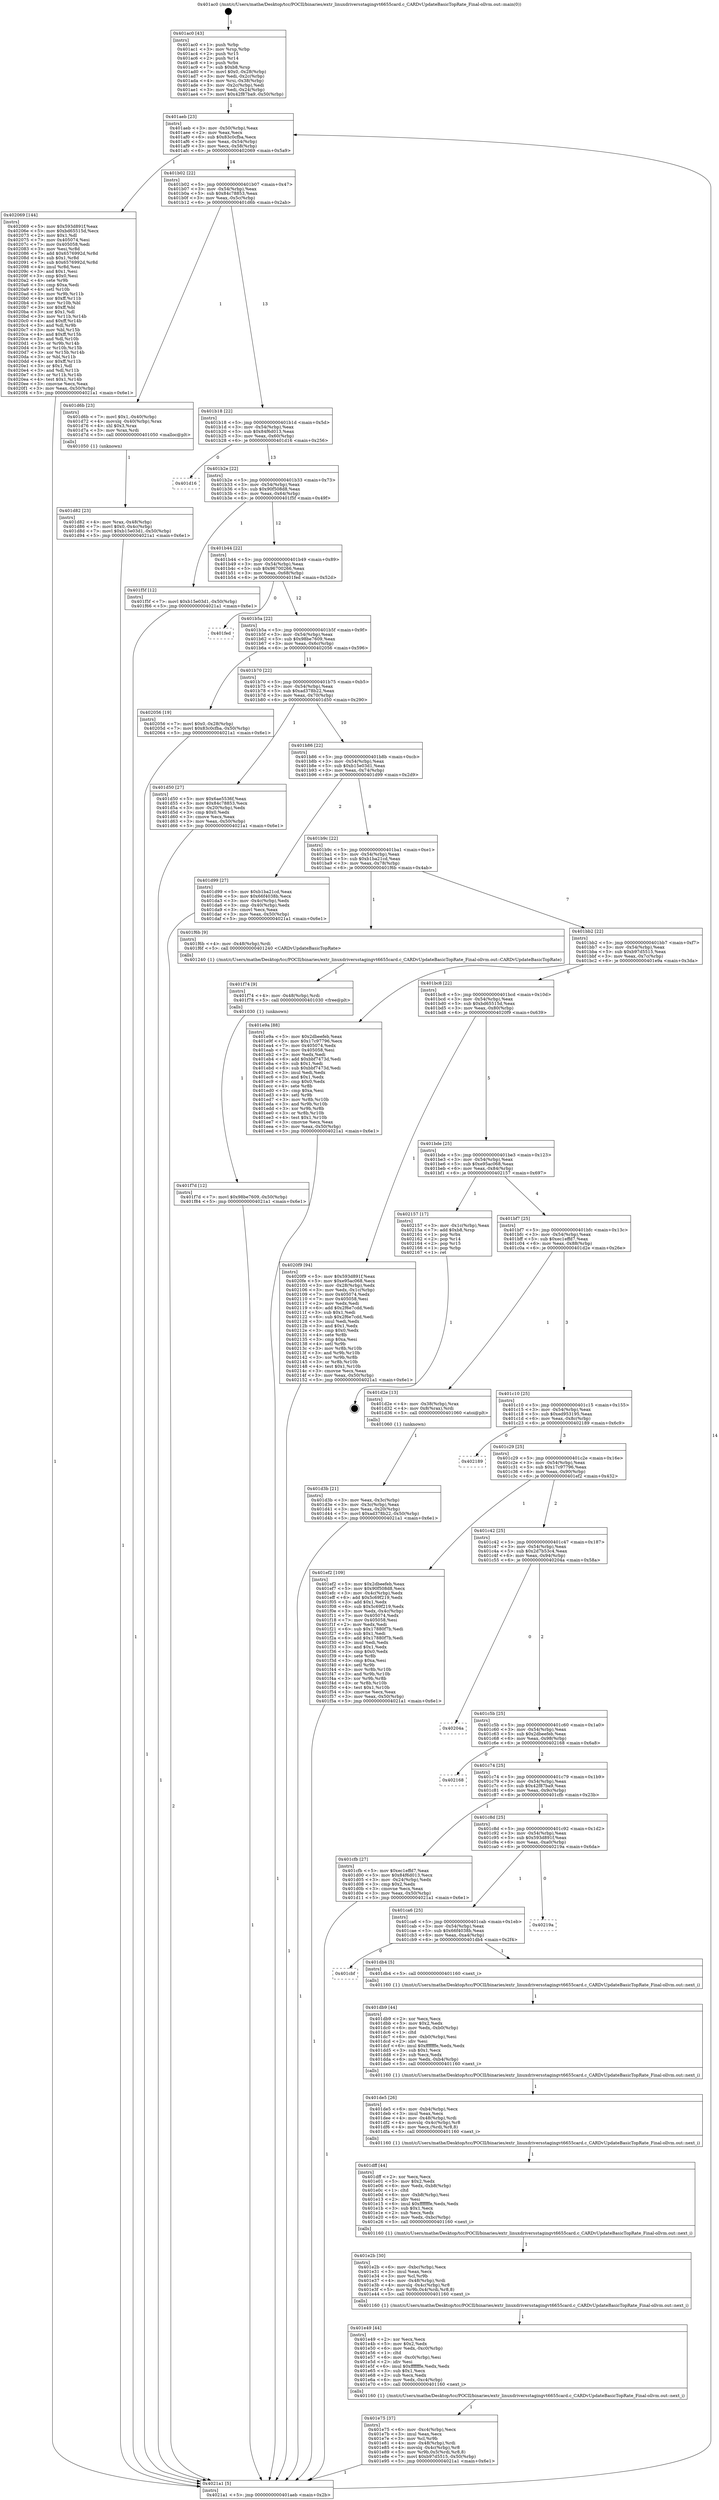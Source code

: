 digraph "0x401ac0" {
  label = "0x401ac0 (/mnt/c/Users/mathe/Desktop/tcc/POCII/binaries/extr_linuxdriversstagingvt6655card.c_CARDvUpdateBasicTopRate_Final-ollvm.out::main(0))"
  labelloc = "t"
  node[shape=record]

  Entry [label="",width=0.3,height=0.3,shape=circle,fillcolor=black,style=filled]
  "0x401aeb" [label="{
     0x401aeb [23]\l
     | [instrs]\l
     &nbsp;&nbsp;0x401aeb \<+3\>: mov -0x50(%rbp),%eax\l
     &nbsp;&nbsp;0x401aee \<+2\>: mov %eax,%ecx\l
     &nbsp;&nbsp;0x401af0 \<+6\>: sub $0x83c0cfba,%ecx\l
     &nbsp;&nbsp;0x401af6 \<+3\>: mov %eax,-0x54(%rbp)\l
     &nbsp;&nbsp;0x401af9 \<+3\>: mov %ecx,-0x58(%rbp)\l
     &nbsp;&nbsp;0x401afc \<+6\>: je 0000000000402069 \<main+0x5a9\>\l
  }"]
  "0x402069" [label="{
     0x402069 [144]\l
     | [instrs]\l
     &nbsp;&nbsp;0x402069 \<+5\>: mov $0x593d891f,%eax\l
     &nbsp;&nbsp;0x40206e \<+5\>: mov $0xbd65515d,%ecx\l
     &nbsp;&nbsp;0x402073 \<+2\>: mov $0x1,%dl\l
     &nbsp;&nbsp;0x402075 \<+7\>: mov 0x405074,%esi\l
     &nbsp;&nbsp;0x40207c \<+7\>: mov 0x405058,%edi\l
     &nbsp;&nbsp;0x402083 \<+3\>: mov %esi,%r8d\l
     &nbsp;&nbsp;0x402086 \<+7\>: add $0x6576992d,%r8d\l
     &nbsp;&nbsp;0x40208d \<+4\>: sub $0x1,%r8d\l
     &nbsp;&nbsp;0x402091 \<+7\>: sub $0x6576992d,%r8d\l
     &nbsp;&nbsp;0x402098 \<+4\>: imul %r8d,%esi\l
     &nbsp;&nbsp;0x40209c \<+3\>: and $0x1,%esi\l
     &nbsp;&nbsp;0x40209f \<+3\>: cmp $0x0,%esi\l
     &nbsp;&nbsp;0x4020a2 \<+4\>: sete %r9b\l
     &nbsp;&nbsp;0x4020a6 \<+3\>: cmp $0xa,%edi\l
     &nbsp;&nbsp;0x4020a9 \<+4\>: setl %r10b\l
     &nbsp;&nbsp;0x4020ad \<+3\>: mov %r9b,%r11b\l
     &nbsp;&nbsp;0x4020b0 \<+4\>: xor $0xff,%r11b\l
     &nbsp;&nbsp;0x4020b4 \<+3\>: mov %r10b,%bl\l
     &nbsp;&nbsp;0x4020b7 \<+3\>: xor $0xff,%bl\l
     &nbsp;&nbsp;0x4020ba \<+3\>: xor $0x1,%dl\l
     &nbsp;&nbsp;0x4020bd \<+3\>: mov %r11b,%r14b\l
     &nbsp;&nbsp;0x4020c0 \<+4\>: and $0xff,%r14b\l
     &nbsp;&nbsp;0x4020c4 \<+3\>: and %dl,%r9b\l
     &nbsp;&nbsp;0x4020c7 \<+3\>: mov %bl,%r15b\l
     &nbsp;&nbsp;0x4020ca \<+4\>: and $0xff,%r15b\l
     &nbsp;&nbsp;0x4020ce \<+3\>: and %dl,%r10b\l
     &nbsp;&nbsp;0x4020d1 \<+3\>: or %r9b,%r14b\l
     &nbsp;&nbsp;0x4020d4 \<+3\>: or %r10b,%r15b\l
     &nbsp;&nbsp;0x4020d7 \<+3\>: xor %r15b,%r14b\l
     &nbsp;&nbsp;0x4020da \<+3\>: or %bl,%r11b\l
     &nbsp;&nbsp;0x4020dd \<+4\>: xor $0xff,%r11b\l
     &nbsp;&nbsp;0x4020e1 \<+3\>: or $0x1,%dl\l
     &nbsp;&nbsp;0x4020e4 \<+3\>: and %dl,%r11b\l
     &nbsp;&nbsp;0x4020e7 \<+3\>: or %r11b,%r14b\l
     &nbsp;&nbsp;0x4020ea \<+4\>: test $0x1,%r14b\l
     &nbsp;&nbsp;0x4020ee \<+3\>: cmovne %ecx,%eax\l
     &nbsp;&nbsp;0x4020f1 \<+3\>: mov %eax,-0x50(%rbp)\l
     &nbsp;&nbsp;0x4020f4 \<+5\>: jmp 00000000004021a1 \<main+0x6e1\>\l
  }"]
  "0x401b02" [label="{
     0x401b02 [22]\l
     | [instrs]\l
     &nbsp;&nbsp;0x401b02 \<+5\>: jmp 0000000000401b07 \<main+0x47\>\l
     &nbsp;&nbsp;0x401b07 \<+3\>: mov -0x54(%rbp),%eax\l
     &nbsp;&nbsp;0x401b0a \<+5\>: sub $0x84c78853,%eax\l
     &nbsp;&nbsp;0x401b0f \<+3\>: mov %eax,-0x5c(%rbp)\l
     &nbsp;&nbsp;0x401b12 \<+6\>: je 0000000000401d6b \<main+0x2ab\>\l
  }"]
  Exit [label="",width=0.3,height=0.3,shape=circle,fillcolor=black,style=filled,peripheries=2]
  "0x401d6b" [label="{
     0x401d6b [23]\l
     | [instrs]\l
     &nbsp;&nbsp;0x401d6b \<+7\>: movl $0x1,-0x40(%rbp)\l
     &nbsp;&nbsp;0x401d72 \<+4\>: movslq -0x40(%rbp),%rax\l
     &nbsp;&nbsp;0x401d76 \<+4\>: shl $0x3,%rax\l
     &nbsp;&nbsp;0x401d7a \<+3\>: mov %rax,%rdi\l
     &nbsp;&nbsp;0x401d7d \<+5\>: call 0000000000401050 \<malloc@plt\>\l
     | [calls]\l
     &nbsp;&nbsp;0x401050 \{1\} (unknown)\l
  }"]
  "0x401b18" [label="{
     0x401b18 [22]\l
     | [instrs]\l
     &nbsp;&nbsp;0x401b18 \<+5\>: jmp 0000000000401b1d \<main+0x5d\>\l
     &nbsp;&nbsp;0x401b1d \<+3\>: mov -0x54(%rbp),%eax\l
     &nbsp;&nbsp;0x401b20 \<+5\>: sub $0x84f6d013,%eax\l
     &nbsp;&nbsp;0x401b25 \<+3\>: mov %eax,-0x60(%rbp)\l
     &nbsp;&nbsp;0x401b28 \<+6\>: je 0000000000401d16 \<main+0x256\>\l
  }"]
  "0x401f7d" [label="{
     0x401f7d [12]\l
     | [instrs]\l
     &nbsp;&nbsp;0x401f7d \<+7\>: movl $0x98be7609,-0x50(%rbp)\l
     &nbsp;&nbsp;0x401f84 \<+5\>: jmp 00000000004021a1 \<main+0x6e1\>\l
  }"]
  "0x401d16" [label="{
     0x401d16\l
  }", style=dashed]
  "0x401b2e" [label="{
     0x401b2e [22]\l
     | [instrs]\l
     &nbsp;&nbsp;0x401b2e \<+5\>: jmp 0000000000401b33 \<main+0x73\>\l
     &nbsp;&nbsp;0x401b33 \<+3\>: mov -0x54(%rbp),%eax\l
     &nbsp;&nbsp;0x401b36 \<+5\>: sub $0x90f508d8,%eax\l
     &nbsp;&nbsp;0x401b3b \<+3\>: mov %eax,-0x64(%rbp)\l
     &nbsp;&nbsp;0x401b3e \<+6\>: je 0000000000401f5f \<main+0x49f\>\l
  }"]
  "0x401f74" [label="{
     0x401f74 [9]\l
     | [instrs]\l
     &nbsp;&nbsp;0x401f74 \<+4\>: mov -0x48(%rbp),%rdi\l
     &nbsp;&nbsp;0x401f78 \<+5\>: call 0000000000401030 \<free@plt\>\l
     | [calls]\l
     &nbsp;&nbsp;0x401030 \{1\} (unknown)\l
  }"]
  "0x401f5f" [label="{
     0x401f5f [12]\l
     | [instrs]\l
     &nbsp;&nbsp;0x401f5f \<+7\>: movl $0xb15e03d1,-0x50(%rbp)\l
     &nbsp;&nbsp;0x401f66 \<+5\>: jmp 00000000004021a1 \<main+0x6e1\>\l
  }"]
  "0x401b44" [label="{
     0x401b44 [22]\l
     | [instrs]\l
     &nbsp;&nbsp;0x401b44 \<+5\>: jmp 0000000000401b49 \<main+0x89\>\l
     &nbsp;&nbsp;0x401b49 \<+3\>: mov -0x54(%rbp),%eax\l
     &nbsp;&nbsp;0x401b4c \<+5\>: sub $0x96700266,%eax\l
     &nbsp;&nbsp;0x401b51 \<+3\>: mov %eax,-0x68(%rbp)\l
     &nbsp;&nbsp;0x401b54 \<+6\>: je 0000000000401fed \<main+0x52d\>\l
  }"]
  "0x401e75" [label="{
     0x401e75 [37]\l
     | [instrs]\l
     &nbsp;&nbsp;0x401e75 \<+6\>: mov -0xc4(%rbp),%ecx\l
     &nbsp;&nbsp;0x401e7b \<+3\>: imul %eax,%ecx\l
     &nbsp;&nbsp;0x401e7e \<+3\>: mov %cl,%r9b\l
     &nbsp;&nbsp;0x401e81 \<+4\>: mov -0x48(%rbp),%rdi\l
     &nbsp;&nbsp;0x401e85 \<+4\>: movslq -0x4c(%rbp),%r8\l
     &nbsp;&nbsp;0x401e89 \<+5\>: mov %r9b,0x5(%rdi,%r8,8)\l
     &nbsp;&nbsp;0x401e8e \<+7\>: movl $0xb97d5515,-0x50(%rbp)\l
     &nbsp;&nbsp;0x401e95 \<+5\>: jmp 00000000004021a1 \<main+0x6e1\>\l
  }"]
  "0x401fed" [label="{
     0x401fed\l
  }", style=dashed]
  "0x401b5a" [label="{
     0x401b5a [22]\l
     | [instrs]\l
     &nbsp;&nbsp;0x401b5a \<+5\>: jmp 0000000000401b5f \<main+0x9f\>\l
     &nbsp;&nbsp;0x401b5f \<+3\>: mov -0x54(%rbp),%eax\l
     &nbsp;&nbsp;0x401b62 \<+5\>: sub $0x98be7609,%eax\l
     &nbsp;&nbsp;0x401b67 \<+3\>: mov %eax,-0x6c(%rbp)\l
     &nbsp;&nbsp;0x401b6a \<+6\>: je 0000000000402056 \<main+0x596\>\l
  }"]
  "0x401e49" [label="{
     0x401e49 [44]\l
     | [instrs]\l
     &nbsp;&nbsp;0x401e49 \<+2\>: xor %ecx,%ecx\l
     &nbsp;&nbsp;0x401e4b \<+5\>: mov $0x2,%edx\l
     &nbsp;&nbsp;0x401e50 \<+6\>: mov %edx,-0xc0(%rbp)\l
     &nbsp;&nbsp;0x401e56 \<+1\>: cltd\l
     &nbsp;&nbsp;0x401e57 \<+6\>: mov -0xc0(%rbp),%esi\l
     &nbsp;&nbsp;0x401e5d \<+2\>: idiv %esi\l
     &nbsp;&nbsp;0x401e5f \<+6\>: imul $0xfffffffe,%edx,%edx\l
     &nbsp;&nbsp;0x401e65 \<+3\>: sub $0x1,%ecx\l
     &nbsp;&nbsp;0x401e68 \<+2\>: sub %ecx,%edx\l
     &nbsp;&nbsp;0x401e6a \<+6\>: mov %edx,-0xc4(%rbp)\l
     &nbsp;&nbsp;0x401e70 \<+5\>: call 0000000000401160 \<next_i\>\l
     | [calls]\l
     &nbsp;&nbsp;0x401160 \{1\} (/mnt/c/Users/mathe/Desktop/tcc/POCII/binaries/extr_linuxdriversstagingvt6655card.c_CARDvUpdateBasicTopRate_Final-ollvm.out::next_i)\l
  }"]
  "0x402056" [label="{
     0x402056 [19]\l
     | [instrs]\l
     &nbsp;&nbsp;0x402056 \<+7\>: movl $0x0,-0x28(%rbp)\l
     &nbsp;&nbsp;0x40205d \<+7\>: movl $0x83c0cfba,-0x50(%rbp)\l
     &nbsp;&nbsp;0x402064 \<+5\>: jmp 00000000004021a1 \<main+0x6e1\>\l
  }"]
  "0x401b70" [label="{
     0x401b70 [22]\l
     | [instrs]\l
     &nbsp;&nbsp;0x401b70 \<+5\>: jmp 0000000000401b75 \<main+0xb5\>\l
     &nbsp;&nbsp;0x401b75 \<+3\>: mov -0x54(%rbp),%eax\l
     &nbsp;&nbsp;0x401b78 \<+5\>: sub $0xad378b22,%eax\l
     &nbsp;&nbsp;0x401b7d \<+3\>: mov %eax,-0x70(%rbp)\l
     &nbsp;&nbsp;0x401b80 \<+6\>: je 0000000000401d50 \<main+0x290\>\l
  }"]
  "0x401e2b" [label="{
     0x401e2b [30]\l
     | [instrs]\l
     &nbsp;&nbsp;0x401e2b \<+6\>: mov -0xbc(%rbp),%ecx\l
     &nbsp;&nbsp;0x401e31 \<+3\>: imul %eax,%ecx\l
     &nbsp;&nbsp;0x401e34 \<+3\>: mov %cl,%r9b\l
     &nbsp;&nbsp;0x401e37 \<+4\>: mov -0x48(%rbp),%rdi\l
     &nbsp;&nbsp;0x401e3b \<+4\>: movslq -0x4c(%rbp),%r8\l
     &nbsp;&nbsp;0x401e3f \<+5\>: mov %r9b,0x4(%rdi,%r8,8)\l
     &nbsp;&nbsp;0x401e44 \<+5\>: call 0000000000401160 \<next_i\>\l
     | [calls]\l
     &nbsp;&nbsp;0x401160 \{1\} (/mnt/c/Users/mathe/Desktop/tcc/POCII/binaries/extr_linuxdriversstagingvt6655card.c_CARDvUpdateBasicTopRate_Final-ollvm.out::next_i)\l
  }"]
  "0x401d50" [label="{
     0x401d50 [27]\l
     | [instrs]\l
     &nbsp;&nbsp;0x401d50 \<+5\>: mov $0x6ae5536f,%eax\l
     &nbsp;&nbsp;0x401d55 \<+5\>: mov $0x84c78853,%ecx\l
     &nbsp;&nbsp;0x401d5a \<+3\>: mov -0x20(%rbp),%edx\l
     &nbsp;&nbsp;0x401d5d \<+3\>: cmp $0x0,%edx\l
     &nbsp;&nbsp;0x401d60 \<+3\>: cmove %ecx,%eax\l
     &nbsp;&nbsp;0x401d63 \<+3\>: mov %eax,-0x50(%rbp)\l
     &nbsp;&nbsp;0x401d66 \<+5\>: jmp 00000000004021a1 \<main+0x6e1\>\l
  }"]
  "0x401b86" [label="{
     0x401b86 [22]\l
     | [instrs]\l
     &nbsp;&nbsp;0x401b86 \<+5\>: jmp 0000000000401b8b \<main+0xcb\>\l
     &nbsp;&nbsp;0x401b8b \<+3\>: mov -0x54(%rbp),%eax\l
     &nbsp;&nbsp;0x401b8e \<+5\>: sub $0xb15e03d1,%eax\l
     &nbsp;&nbsp;0x401b93 \<+3\>: mov %eax,-0x74(%rbp)\l
     &nbsp;&nbsp;0x401b96 \<+6\>: je 0000000000401d99 \<main+0x2d9\>\l
  }"]
  "0x401dff" [label="{
     0x401dff [44]\l
     | [instrs]\l
     &nbsp;&nbsp;0x401dff \<+2\>: xor %ecx,%ecx\l
     &nbsp;&nbsp;0x401e01 \<+5\>: mov $0x2,%edx\l
     &nbsp;&nbsp;0x401e06 \<+6\>: mov %edx,-0xb8(%rbp)\l
     &nbsp;&nbsp;0x401e0c \<+1\>: cltd\l
     &nbsp;&nbsp;0x401e0d \<+6\>: mov -0xb8(%rbp),%esi\l
     &nbsp;&nbsp;0x401e13 \<+2\>: idiv %esi\l
     &nbsp;&nbsp;0x401e15 \<+6\>: imul $0xfffffffe,%edx,%edx\l
     &nbsp;&nbsp;0x401e1b \<+3\>: sub $0x1,%ecx\l
     &nbsp;&nbsp;0x401e1e \<+2\>: sub %ecx,%edx\l
     &nbsp;&nbsp;0x401e20 \<+6\>: mov %edx,-0xbc(%rbp)\l
     &nbsp;&nbsp;0x401e26 \<+5\>: call 0000000000401160 \<next_i\>\l
     | [calls]\l
     &nbsp;&nbsp;0x401160 \{1\} (/mnt/c/Users/mathe/Desktop/tcc/POCII/binaries/extr_linuxdriversstagingvt6655card.c_CARDvUpdateBasicTopRate_Final-ollvm.out::next_i)\l
  }"]
  "0x401d99" [label="{
     0x401d99 [27]\l
     | [instrs]\l
     &nbsp;&nbsp;0x401d99 \<+5\>: mov $0xb1ba21cd,%eax\l
     &nbsp;&nbsp;0x401d9e \<+5\>: mov $0x66f4038b,%ecx\l
     &nbsp;&nbsp;0x401da3 \<+3\>: mov -0x4c(%rbp),%edx\l
     &nbsp;&nbsp;0x401da6 \<+3\>: cmp -0x40(%rbp),%edx\l
     &nbsp;&nbsp;0x401da9 \<+3\>: cmovl %ecx,%eax\l
     &nbsp;&nbsp;0x401dac \<+3\>: mov %eax,-0x50(%rbp)\l
     &nbsp;&nbsp;0x401daf \<+5\>: jmp 00000000004021a1 \<main+0x6e1\>\l
  }"]
  "0x401b9c" [label="{
     0x401b9c [22]\l
     | [instrs]\l
     &nbsp;&nbsp;0x401b9c \<+5\>: jmp 0000000000401ba1 \<main+0xe1\>\l
     &nbsp;&nbsp;0x401ba1 \<+3\>: mov -0x54(%rbp),%eax\l
     &nbsp;&nbsp;0x401ba4 \<+5\>: sub $0xb1ba21cd,%eax\l
     &nbsp;&nbsp;0x401ba9 \<+3\>: mov %eax,-0x78(%rbp)\l
     &nbsp;&nbsp;0x401bac \<+6\>: je 0000000000401f6b \<main+0x4ab\>\l
  }"]
  "0x401de5" [label="{
     0x401de5 [26]\l
     | [instrs]\l
     &nbsp;&nbsp;0x401de5 \<+6\>: mov -0xb4(%rbp),%ecx\l
     &nbsp;&nbsp;0x401deb \<+3\>: imul %eax,%ecx\l
     &nbsp;&nbsp;0x401dee \<+4\>: mov -0x48(%rbp),%rdi\l
     &nbsp;&nbsp;0x401df2 \<+4\>: movslq -0x4c(%rbp),%r8\l
     &nbsp;&nbsp;0x401df6 \<+4\>: mov %ecx,(%rdi,%r8,8)\l
     &nbsp;&nbsp;0x401dfa \<+5\>: call 0000000000401160 \<next_i\>\l
     | [calls]\l
     &nbsp;&nbsp;0x401160 \{1\} (/mnt/c/Users/mathe/Desktop/tcc/POCII/binaries/extr_linuxdriversstagingvt6655card.c_CARDvUpdateBasicTopRate_Final-ollvm.out::next_i)\l
  }"]
  "0x401f6b" [label="{
     0x401f6b [9]\l
     | [instrs]\l
     &nbsp;&nbsp;0x401f6b \<+4\>: mov -0x48(%rbp),%rdi\l
     &nbsp;&nbsp;0x401f6f \<+5\>: call 0000000000401240 \<CARDvUpdateBasicTopRate\>\l
     | [calls]\l
     &nbsp;&nbsp;0x401240 \{1\} (/mnt/c/Users/mathe/Desktop/tcc/POCII/binaries/extr_linuxdriversstagingvt6655card.c_CARDvUpdateBasicTopRate_Final-ollvm.out::CARDvUpdateBasicTopRate)\l
  }"]
  "0x401bb2" [label="{
     0x401bb2 [22]\l
     | [instrs]\l
     &nbsp;&nbsp;0x401bb2 \<+5\>: jmp 0000000000401bb7 \<main+0xf7\>\l
     &nbsp;&nbsp;0x401bb7 \<+3\>: mov -0x54(%rbp),%eax\l
     &nbsp;&nbsp;0x401bba \<+5\>: sub $0xb97d5515,%eax\l
     &nbsp;&nbsp;0x401bbf \<+3\>: mov %eax,-0x7c(%rbp)\l
     &nbsp;&nbsp;0x401bc2 \<+6\>: je 0000000000401e9a \<main+0x3da\>\l
  }"]
  "0x401db9" [label="{
     0x401db9 [44]\l
     | [instrs]\l
     &nbsp;&nbsp;0x401db9 \<+2\>: xor %ecx,%ecx\l
     &nbsp;&nbsp;0x401dbb \<+5\>: mov $0x2,%edx\l
     &nbsp;&nbsp;0x401dc0 \<+6\>: mov %edx,-0xb0(%rbp)\l
     &nbsp;&nbsp;0x401dc6 \<+1\>: cltd\l
     &nbsp;&nbsp;0x401dc7 \<+6\>: mov -0xb0(%rbp),%esi\l
     &nbsp;&nbsp;0x401dcd \<+2\>: idiv %esi\l
     &nbsp;&nbsp;0x401dcf \<+6\>: imul $0xfffffffe,%edx,%edx\l
     &nbsp;&nbsp;0x401dd5 \<+3\>: sub $0x1,%ecx\l
     &nbsp;&nbsp;0x401dd8 \<+2\>: sub %ecx,%edx\l
     &nbsp;&nbsp;0x401dda \<+6\>: mov %edx,-0xb4(%rbp)\l
     &nbsp;&nbsp;0x401de0 \<+5\>: call 0000000000401160 \<next_i\>\l
     | [calls]\l
     &nbsp;&nbsp;0x401160 \{1\} (/mnt/c/Users/mathe/Desktop/tcc/POCII/binaries/extr_linuxdriversstagingvt6655card.c_CARDvUpdateBasicTopRate_Final-ollvm.out::next_i)\l
  }"]
  "0x401e9a" [label="{
     0x401e9a [88]\l
     | [instrs]\l
     &nbsp;&nbsp;0x401e9a \<+5\>: mov $0x2dbeefeb,%eax\l
     &nbsp;&nbsp;0x401e9f \<+5\>: mov $0x17c97796,%ecx\l
     &nbsp;&nbsp;0x401ea4 \<+7\>: mov 0x405074,%edx\l
     &nbsp;&nbsp;0x401eab \<+7\>: mov 0x405058,%esi\l
     &nbsp;&nbsp;0x401eb2 \<+2\>: mov %edx,%edi\l
     &nbsp;&nbsp;0x401eb4 \<+6\>: add $0xbbf7473d,%edi\l
     &nbsp;&nbsp;0x401eba \<+3\>: sub $0x1,%edi\l
     &nbsp;&nbsp;0x401ebd \<+6\>: sub $0xbbf7473d,%edi\l
     &nbsp;&nbsp;0x401ec3 \<+3\>: imul %edi,%edx\l
     &nbsp;&nbsp;0x401ec6 \<+3\>: and $0x1,%edx\l
     &nbsp;&nbsp;0x401ec9 \<+3\>: cmp $0x0,%edx\l
     &nbsp;&nbsp;0x401ecc \<+4\>: sete %r8b\l
     &nbsp;&nbsp;0x401ed0 \<+3\>: cmp $0xa,%esi\l
     &nbsp;&nbsp;0x401ed3 \<+4\>: setl %r9b\l
     &nbsp;&nbsp;0x401ed7 \<+3\>: mov %r8b,%r10b\l
     &nbsp;&nbsp;0x401eda \<+3\>: and %r9b,%r10b\l
     &nbsp;&nbsp;0x401edd \<+3\>: xor %r9b,%r8b\l
     &nbsp;&nbsp;0x401ee0 \<+3\>: or %r8b,%r10b\l
     &nbsp;&nbsp;0x401ee3 \<+4\>: test $0x1,%r10b\l
     &nbsp;&nbsp;0x401ee7 \<+3\>: cmovne %ecx,%eax\l
     &nbsp;&nbsp;0x401eea \<+3\>: mov %eax,-0x50(%rbp)\l
     &nbsp;&nbsp;0x401eed \<+5\>: jmp 00000000004021a1 \<main+0x6e1\>\l
  }"]
  "0x401bc8" [label="{
     0x401bc8 [22]\l
     | [instrs]\l
     &nbsp;&nbsp;0x401bc8 \<+5\>: jmp 0000000000401bcd \<main+0x10d\>\l
     &nbsp;&nbsp;0x401bcd \<+3\>: mov -0x54(%rbp),%eax\l
     &nbsp;&nbsp;0x401bd0 \<+5\>: sub $0xbd65515d,%eax\l
     &nbsp;&nbsp;0x401bd5 \<+3\>: mov %eax,-0x80(%rbp)\l
     &nbsp;&nbsp;0x401bd8 \<+6\>: je 00000000004020f9 \<main+0x639\>\l
  }"]
  "0x401cbf" [label="{
     0x401cbf\l
  }", style=dashed]
  "0x4020f9" [label="{
     0x4020f9 [94]\l
     | [instrs]\l
     &nbsp;&nbsp;0x4020f9 \<+5\>: mov $0x593d891f,%eax\l
     &nbsp;&nbsp;0x4020fe \<+5\>: mov $0xe95ac068,%ecx\l
     &nbsp;&nbsp;0x402103 \<+3\>: mov -0x28(%rbp),%edx\l
     &nbsp;&nbsp;0x402106 \<+3\>: mov %edx,-0x1c(%rbp)\l
     &nbsp;&nbsp;0x402109 \<+7\>: mov 0x405074,%edx\l
     &nbsp;&nbsp;0x402110 \<+7\>: mov 0x405058,%esi\l
     &nbsp;&nbsp;0x402117 \<+2\>: mov %edx,%edi\l
     &nbsp;&nbsp;0x402119 \<+6\>: add $0x2f6e7cdd,%edi\l
     &nbsp;&nbsp;0x40211f \<+3\>: sub $0x1,%edi\l
     &nbsp;&nbsp;0x402122 \<+6\>: sub $0x2f6e7cdd,%edi\l
     &nbsp;&nbsp;0x402128 \<+3\>: imul %edi,%edx\l
     &nbsp;&nbsp;0x40212b \<+3\>: and $0x1,%edx\l
     &nbsp;&nbsp;0x40212e \<+3\>: cmp $0x0,%edx\l
     &nbsp;&nbsp;0x402131 \<+4\>: sete %r8b\l
     &nbsp;&nbsp;0x402135 \<+3\>: cmp $0xa,%esi\l
     &nbsp;&nbsp;0x402138 \<+4\>: setl %r9b\l
     &nbsp;&nbsp;0x40213c \<+3\>: mov %r8b,%r10b\l
     &nbsp;&nbsp;0x40213f \<+3\>: and %r9b,%r10b\l
     &nbsp;&nbsp;0x402142 \<+3\>: xor %r9b,%r8b\l
     &nbsp;&nbsp;0x402145 \<+3\>: or %r8b,%r10b\l
     &nbsp;&nbsp;0x402148 \<+4\>: test $0x1,%r10b\l
     &nbsp;&nbsp;0x40214c \<+3\>: cmovne %ecx,%eax\l
     &nbsp;&nbsp;0x40214f \<+3\>: mov %eax,-0x50(%rbp)\l
     &nbsp;&nbsp;0x402152 \<+5\>: jmp 00000000004021a1 \<main+0x6e1\>\l
  }"]
  "0x401bde" [label="{
     0x401bde [25]\l
     | [instrs]\l
     &nbsp;&nbsp;0x401bde \<+5\>: jmp 0000000000401be3 \<main+0x123\>\l
     &nbsp;&nbsp;0x401be3 \<+3\>: mov -0x54(%rbp),%eax\l
     &nbsp;&nbsp;0x401be6 \<+5\>: sub $0xe95ac068,%eax\l
     &nbsp;&nbsp;0x401beb \<+6\>: mov %eax,-0x84(%rbp)\l
     &nbsp;&nbsp;0x401bf1 \<+6\>: je 0000000000402157 \<main+0x697\>\l
  }"]
  "0x401db4" [label="{
     0x401db4 [5]\l
     | [instrs]\l
     &nbsp;&nbsp;0x401db4 \<+5\>: call 0000000000401160 \<next_i\>\l
     | [calls]\l
     &nbsp;&nbsp;0x401160 \{1\} (/mnt/c/Users/mathe/Desktop/tcc/POCII/binaries/extr_linuxdriversstagingvt6655card.c_CARDvUpdateBasicTopRate_Final-ollvm.out::next_i)\l
  }"]
  "0x402157" [label="{
     0x402157 [17]\l
     | [instrs]\l
     &nbsp;&nbsp;0x402157 \<+3\>: mov -0x1c(%rbp),%eax\l
     &nbsp;&nbsp;0x40215a \<+7\>: add $0xb8,%rsp\l
     &nbsp;&nbsp;0x402161 \<+1\>: pop %rbx\l
     &nbsp;&nbsp;0x402162 \<+2\>: pop %r14\l
     &nbsp;&nbsp;0x402164 \<+2\>: pop %r15\l
     &nbsp;&nbsp;0x402166 \<+1\>: pop %rbp\l
     &nbsp;&nbsp;0x402167 \<+1\>: ret\l
  }"]
  "0x401bf7" [label="{
     0x401bf7 [25]\l
     | [instrs]\l
     &nbsp;&nbsp;0x401bf7 \<+5\>: jmp 0000000000401bfc \<main+0x13c\>\l
     &nbsp;&nbsp;0x401bfc \<+3\>: mov -0x54(%rbp),%eax\l
     &nbsp;&nbsp;0x401bff \<+5\>: sub $0xec1effd7,%eax\l
     &nbsp;&nbsp;0x401c04 \<+6\>: mov %eax,-0x88(%rbp)\l
     &nbsp;&nbsp;0x401c0a \<+6\>: je 0000000000401d2e \<main+0x26e\>\l
  }"]
  "0x401ca6" [label="{
     0x401ca6 [25]\l
     | [instrs]\l
     &nbsp;&nbsp;0x401ca6 \<+5\>: jmp 0000000000401cab \<main+0x1eb\>\l
     &nbsp;&nbsp;0x401cab \<+3\>: mov -0x54(%rbp),%eax\l
     &nbsp;&nbsp;0x401cae \<+5\>: sub $0x66f4038b,%eax\l
     &nbsp;&nbsp;0x401cb3 \<+6\>: mov %eax,-0xa4(%rbp)\l
     &nbsp;&nbsp;0x401cb9 \<+6\>: je 0000000000401db4 \<main+0x2f4\>\l
  }"]
  "0x401d2e" [label="{
     0x401d2e [13]\l
     | [instrs]\l
     &nbsp;&nbsp;0x401d2e \<+4\>: mov -0x38(%rbp),%rax\l
     &nbsp;&nbsp;0x401d32 \<+4\>: mov 0x8(%rax),%rdi\l
     &nbsp;&nbsp;0x401d36 \<+5\>: call 0000000000401060 \<atoi@plt\>\l
     | [calls]\l
     &nbsp;&nbsp;0x401060 \{1\} (unknown)\l
  }"]
  "0x401c10" [label="{
     0x401c10 [25]\l
     | [instrs]\l
     &nbsp;&nbsp;0x401c10 \<+5\>: jmp 0000000000401c15 \<main+0x155\>\l
     &nbsp;&nbsp;0x401c15 \<+3\>: mov -0x54(%rbp),%eax\l
     &nbsp;&nbsp;0x401c18 \<+5\>: sub $0xed953195,%eax\l
     &nbsp;&nbsp;0x401c1d \<+6\>: mov %eax,-0x8c(%rbp)\l
     &nbsp;&nbsp;0x401c23 \<+6\>: je 0000000000402189 \<main+0x6c9\>\l
  }"]
  "0x40219a" [label="{
     0x40219a\l
  }", style=dashed]
  "0x402189" [label="{
     0x402189\l
  }", style=dashed]
  "0x401c29" [label="{
     0x401c29 [25]\l
     | [instrs]\l
     &nbsp;&nbsp;0x401c29 \<+5\>: jmp 0000000000401c2e \<main+0x16e\>\l
     &nbsp;&nbsp;0x401c2e \<+3\>: mov -0x54(%rbp),%eax\l
     &nbsp;&nbsp;0x401c31 \<+5\>: sub $0x17c97796,%eax\l
     &nbsp;&nbsp;0x401c36 \<+6\>: mov %eax,-0x90(%rbp)\l
     &nbsp;&nbsp;0x401c3c \<+6\>: je 0000000000401ef2 \<main+0x432\>\l
  }"]
  "0x401d82" [label="{
     0x401d82 [23]\l
     | [instrs]\l
     &nbsp;&nbsp;0x401d82 \<+4\>: mov %rax,-0x48(%rbp)\l
     &nbsp;&nbsp;0x401d86 \<+7\>: movl $0x0,-0x4c(%rbp)\l
     &nbsp;&nbsp;0x401d8d \<+7\>: movl $0xb15e03d1,-0x50(%rbp)\l
     &nbsp;&nbsp;0x401d94 \<+5\>: jmp 00000000004021a1 \<main+0x6e1\>\l
  }"]
  "0x401ef2" [label="{
     0x401ef2 [109]\l
     | [instrs]\l
     &nbsp;&nbsp;0x401ef2 \<+5\>: mov $0x2dbeefeb,%eax\l
     &nbsp;&nbsp;0x401ef7 \<+5\>: mov $0x90f508d8,%ecx\l
     &nbsp;&nbsp;0x401efc \<+3\>: mov -0x4c(%rbp),%edx\l
     &nbsp;&nbsp;0x401eff \<+6\>: add $0x5c69f219,%edx\l
     &nbsp;&nbsp;0x401f05 \<+3\>: add $0x1,%edx\l
     &nbsp;&nbsp;0x401f08 \<+6\>: sub $0x5c69f219,%edx\l
     &nbsp;&nbsp;0x401f0e \<+3\>: mov %edx,-0x4c(%rbp)\l
     &nbsp;&nbsp;0x401f11 \<+7\>: mov 0x405074,%edx\l
     &nbsp;&nbsp;0x401f18 \<+7\>: mov 0x405058,%esi\l
     &nbsp;&nbsp;0x401f1f \<+2\>: mov %edx,%edi\l
     &nbsp;&nbsp;0x401f21 \<+6\>: sub $0x17880f7b,%edi\l
     &nbsp;&nbsp;0x401f27 \<+3\>: sub $0x1,%edi\l
     &nbsp;&nbsp;0x401f2a \<+6\>: add $0x17880f7b,%edi\l
     &nbsp;&nbsp;0x401f30 \<+3\>: imul %edi,%edx\l
     &nbsp;&nbsp;0x401f33 \<+3\>: and $0x1,%edx\l
     &nbsp;&nbsp;0x401f36 \<+3\>: cmp $0x0,%edx\l
     &nbsp;&nbsp;0x401f39 \<+4\>: sete %r8b\l
     &nbsp;&nbsp;0x401f3d \<+3\>: cmp $0xa,%esi\l
     &nbsp;&nbsp;0x401f40 \<+4\>: setl %r9b\l
     &nbsp;&nbsp;0x401f44 \<+3\>: mov %r8b,%r10b\l
     &nbsp;&nbsp;0x401f47 \<+3\>: and %r9b,%r10b\l
     &nbsp;&nbsp;0x401f4a \<+3\>: xor %r9b,%r8b\l
     &nbsp;&nbsp;0x401f4d \<+3\>: or %r8b,%r10b\l
     &nbsp;&nbsp;0x401f50 \<+4\>: test $0x1,%r10b\l
     &nbsp;&nbsp;0x401f54 \<+3\>: cmovne %ecx,%eax\l
     &nbsp;&nbsp;0x401f57 \<+3\>: mov %eax,-0x50(%rbp)\l
     &nbsp;&nbsp;0x401f5a \<+5\>: jmp 00000000004021a1 \<main+0x6e1\>\l
  }"]
  "0x401c42" [label="{
     0x401c42 [25]\l
     | [instrs]\l
     &nbsp;&nbsp;0x401c42 \<+5\>: jmp 0000000000401c47 \<main+0x187\>\l
     &nbsp;&nbsp;0x401c47 \<+3\>: mov -0x54(%rbp),%eax\l
     &nbsp;&nbsp;0x401c4a \<+5\>: sub $0x2d7b53c4,%eax\l
     &nbsp;&nbsp;0x401c4f \<+6\>: mov %eax,-0x94(%rbp)\l
     &nbsp;&nbsp;0x401c55 \<+6\>: je 000000000040204a \<main+0x58a\>\l
  }"]
  "0x401d3b" [label="{
     0x401d3b [21]\l
     | [instrs]\l
     &nbsp;&nbsp;0x401d3b \<+3\>: mov %eax,-0x3c(%rbp)\l
     &nbsp;&nbsp;0x401d3e \<+3\>: mov -0x3c(%rbp),%eax\l
     &nbsp;&nbsp;0x401d41 \<+3\>: mov %eax,-0x20(%rbp)\l
     &nbsp;&nbsp;0x401d44 \<+7\>: movl $0xad378b22,-0x50(%rbp)\l
     &nbsp;&nbsp;0x401d4b \<+5\>: jmp 00000000004021a1 \<main+0x6e1\>\l
  }"]
  "0x40204a" [label="{
     0x40204a\l
  }", style=dashed]
  "0x401c5b" [label="{
     0x401c5b [25]\l
     | [instrs]\l
     &nbsp;&nbsp;0x401c5b \<+5\>: jmp 0000000000401c60 \<main+0x1a0\>\l
     &nbsp;&nbsp;0x401c60 \<+3\>: mov -0x54(%rbp),%eax\l
     &nbsp;&nbsp;0x401c63 \<+5\>: sub $0x2dbeefeb,%eax\l
     &nbsp;&nbsp;0x401c68 \<+6\>: mov %eax,-0x98(%rbp)\l
     &nbsp;&nbsp;0x401c6e \<+6\>: je 0000000000402168 \<main+0x6a8\>\l
  }"]
  "0x401ac0" [label="{
     0x401ac0 [43]\l
     | [instrs]\l
     &nbsp;&nbsp;0x401ac0 \<+1\>: push %rbp\l
     &nbsp;&nbsp;0x401ac1 \<+3\>: mov %rsp,%rbp\l
     &nbsp;&nbsp;0x401ac4 \<+2\>: push %r15\l
     &nbsp;&nbsp;0x401ac6 \<+2\>: push %r14\l
     &nbsp;&nbsp;0x401ac8 \<+1\>: push %rbx\l
     &nbsp;&nbsp;0x401ac9 \<+7\>: sub $0xb8,%rsp\l
     &nbsp;&nbsp;0x401ad0 \<+7\>: movl $0x0,-0x28(%rbp)\l
     &nbsp;&nbsp;0x401ad7 \<+3\>: mov %edi,-0x2c(%rbp)\l
     &nbsp;&nbsp;0x401ada \<+4\>: mov %rsi,-0x38(%rbp)\l
     &nbsp;&nbsp;0x401ade \<+3\>: mov -0x2c(%rbp),%edi\l
     &nbsp;&nbsp;0x401ae1 \<+3\>: mov %edi,-0x24(%rbp)\l
     &nbsp;&nbsp;0x401ae4 \<+7\>: movl $0x42f87ba9,-0x50(%rbp)\l
  }"]
  "0x402168" [label="{
     0x402168\l
  }", style=dashed]
  "0x401c74" [label="{
     0x401c74 [25]\l
     | [instrs]\l
     &nbsp;&nbsp;0x401c74 \<+5\>: jmp 0000000000401c79 \<main+0x1b9\>\l
     &nbsp;&nbsp;0x401c79 \<+3\>: mov -0x54(%rbp),%eax\l
     &nbsp;&nbsp;0x401c7c \<+5\>: sub $0x42f87ba9,%eax\l
     &nbsp;&nbsp;0x401c81 \<+6\>: mov %eax,-0x9c(%rbp)\l
     &nbsp;&nbsp;0x401c87 \<+6\>: je 0000000000401cfb \<main+0x23b\>\l
  }"]
  "0x4021a1" [label="{
     0x4021a1 [5]\l
     | [instrs]\l
     &nbsp;&nbsp;0x4021a1 \<+5\>: jmp 0000000000401aeb \<main+0x2b\>\l
  }"]
  "0x401cfb" [label="{
     0x401cfb [27]\l
     | [instrs]\l
     &nbsp;&nbsp;0x401cfb \<+5\>: mov $0xec1effd7,%eax\l
     &nbsp;&nbsp;0x401d00 \<+5\>: mov $0x84f6d013,%ecx\l
     &nbsp;&nbsp;0x401d05 \<+3\>: mov -0x24(%rbp),%edx\l
     &nbsp;&nbsp;0x401d08 \<+3\>: cmp $0x2,%edx\l
     &nbsp;&nbsp;0x401d0b \<+3\>: cmovne %ecx,%eax\l
     &nbsp;&nbsp;0x401d0e \<+3\>: mov %eax,-0x50(%rbp)\l
     &nbsp;&nbsp;0x401d11 \<+5\>: jmp 00000000004021a1 \<main+0x6e1\>\l
  }"]
  "0x401c8d" [label="{
     0x401c8d [25]\l
     | [instrs]\l
     &nbsp;&nbsp;0x401c8d \<+5\>: jmp 0000000000401c92 \<main+0x1d2\>\l
     &nbsp;&nbsp;0x401c92 \<+3\>: mov -0x54(%rbp),%eax\l
     &nbsp;&nbsp;0x401c95 \<+5\>: sub $0x593d891f,%eax\l
     &nbsp;&nbsp;0x401c9a \<+6\>: mov %eax,-0xa0(%rbp)\l
     &nbsp;&nbsp;0x401ca0 \<+6\>: je 000000000040219a \<main+0x6da\>\l
  }"]
  Entry -> "0x401ac0" [label=" 1"]
  "0x401aeb" -> "0x402069" [label=" 1"]
  "0x401aeb" -> "0x401b02" [label=" 14"]
  "0x402157" -> Exit [label=" 1"]
  "0x401b02" -> "0x401d6b" [label=" 1"]
  "0x401b02" -> "0x401b18" [label=" 13"]
  "0x4020f9" -> "0x4021a1" [label=" 1"]
  "0x401b18" -> "0x401d16" [label=" 0"]
  "0x401b18" -> "0x401b2e" [label=" 13"]
  "0x402069" -> "0x4021a1" [label=" 1"]
  "0x401b2e" -> "0x401f5f" [label=" 1"]
  "0x401b2e" -> "0x401b44" [label=" 12"]
  "0x402056" -> "0x4021a1" [label=" 1"]
  "0x401b44" -> "0x401fed" [label=" 0"]
  "0x401b44" -> "0x401b5a" [label=" 12"]
  "0x401f7d" -> "0x4021a1" [label=" 1"]
  "0x401b5a" -> "0x402056" [label=" 1"]
  "0x401b5a" -> "0x401b70" [label=" 11"]
  "0x401f74" -> "0x401f7d" [label=" 1"]
  "0x401b70" -> "0x401d50" [label=" 1"]
  "0x401b70" -> "0x401b86" [label=" 10"]
  "0x401f6b" -> "0x401f74" [label=" 1"]
  "0x401b86" -> "0x401d99" [label=" 2"]
  "0x401b86" -> "0x401b9c" [label=" 8"]
  "0x401f5f" -> "0x4021a1" [label=" 1"]
  "0x401b9c" -> "0x401f6b" [label=" 1"]
  "0x401b9c" -> "0x401bb2" [label=" 7"]
  "0x401ef2" -> "0x4021a1" [label=" 1"]
  "0x401bb2" -> "0x401e9a" [label=" 1"]
  "0x401bb2" -> "0x401bc8" [label=" 6"]
  "0x401e9a" -> "0x4021a1" [label=" 1"]
  "0x401bc8" -> "0x4020f9" [label=" 1"]
  "0x401bc8" -> "0x401bde" [label=" 5"]
  "0x401e75" -> "0x4021a1" [label=" 1"]
  "0x401bde" -> "0x402157" [label=" 1"]
  "0x401bde" -> "0x401bf7" [label=" 4"]
  "0x401e49" -> "0x401e75" [label=" 1"]
  "0x401bf7" -> "0x401d2e" [label=" 1"]
  "0x401bf7" -> "0x401c10" [label=" 3"]
  "0x401dff" -> "0x401e2b" [label=" 1"]
  "0x401c10" -> "0x402189" [label=" 0"]
  "0x401c10" -> "0x401c29" [label=" 3"]
  "0x401de5" -> "0x401dff" [label=" 1"]
  "0x401c29" -> "0x401ef2" [label=" 1"]
  "0x401c29" -> "0x401c42" [label=" 2"]
  "0x401db4" -> "0x401db9" [label=" 1"]
  "0x401c42" -> "0x40204a" [label=" 0"]
  "0x401c42" -> "0x401c5b" [label=" 2"]
  "0x401ca6" -> "0x401cbf" [label=" 0"]
  "0x401c5b" -> "0x402168" [label=" 0"]
  "0x401c5b" -> "0x401c74" [label=" 2"]
  "0x401ca6" -> "0x401db4" [label=" 1"]
  "0x401c74" -> "0x401cfb" [label=" 1"]
  "0x401c74" -> "0x401c8d" [label=" 1"]
  "0x401cfb" -> "0x4021a1" [label=" 1"]
  "0x401ac0" -> "0x401aeb" [label=" 1"]
  "0x4021a1" -> "0x401aeb" [label=" 14"]
  "0x401d2e" -> "0x401d3b" [label=" 1"]
  "0x401d3b" -> "0x4021a1" [label=" 1"]
  "0x401d50" -> "0x4021a1" [label=" 1"]
  "0x401d6b" -> "0x401d82" [label=" 1"]
  "0x401d82" -> "0x4021a1" [label=" 1"]
  "0x401d99" -> "0x4021a1" [label=" 2"]
  "0x401db9" -> "0x401de5" [label=" 1"]
  "0x401c8d" -> "0x40219a" [label=" 0"]
  "0x401c8d" -> "0x401ca6" [label=" 1"]
  "0x401e2b" -> "0x401e49" [label=" 1"]
}

